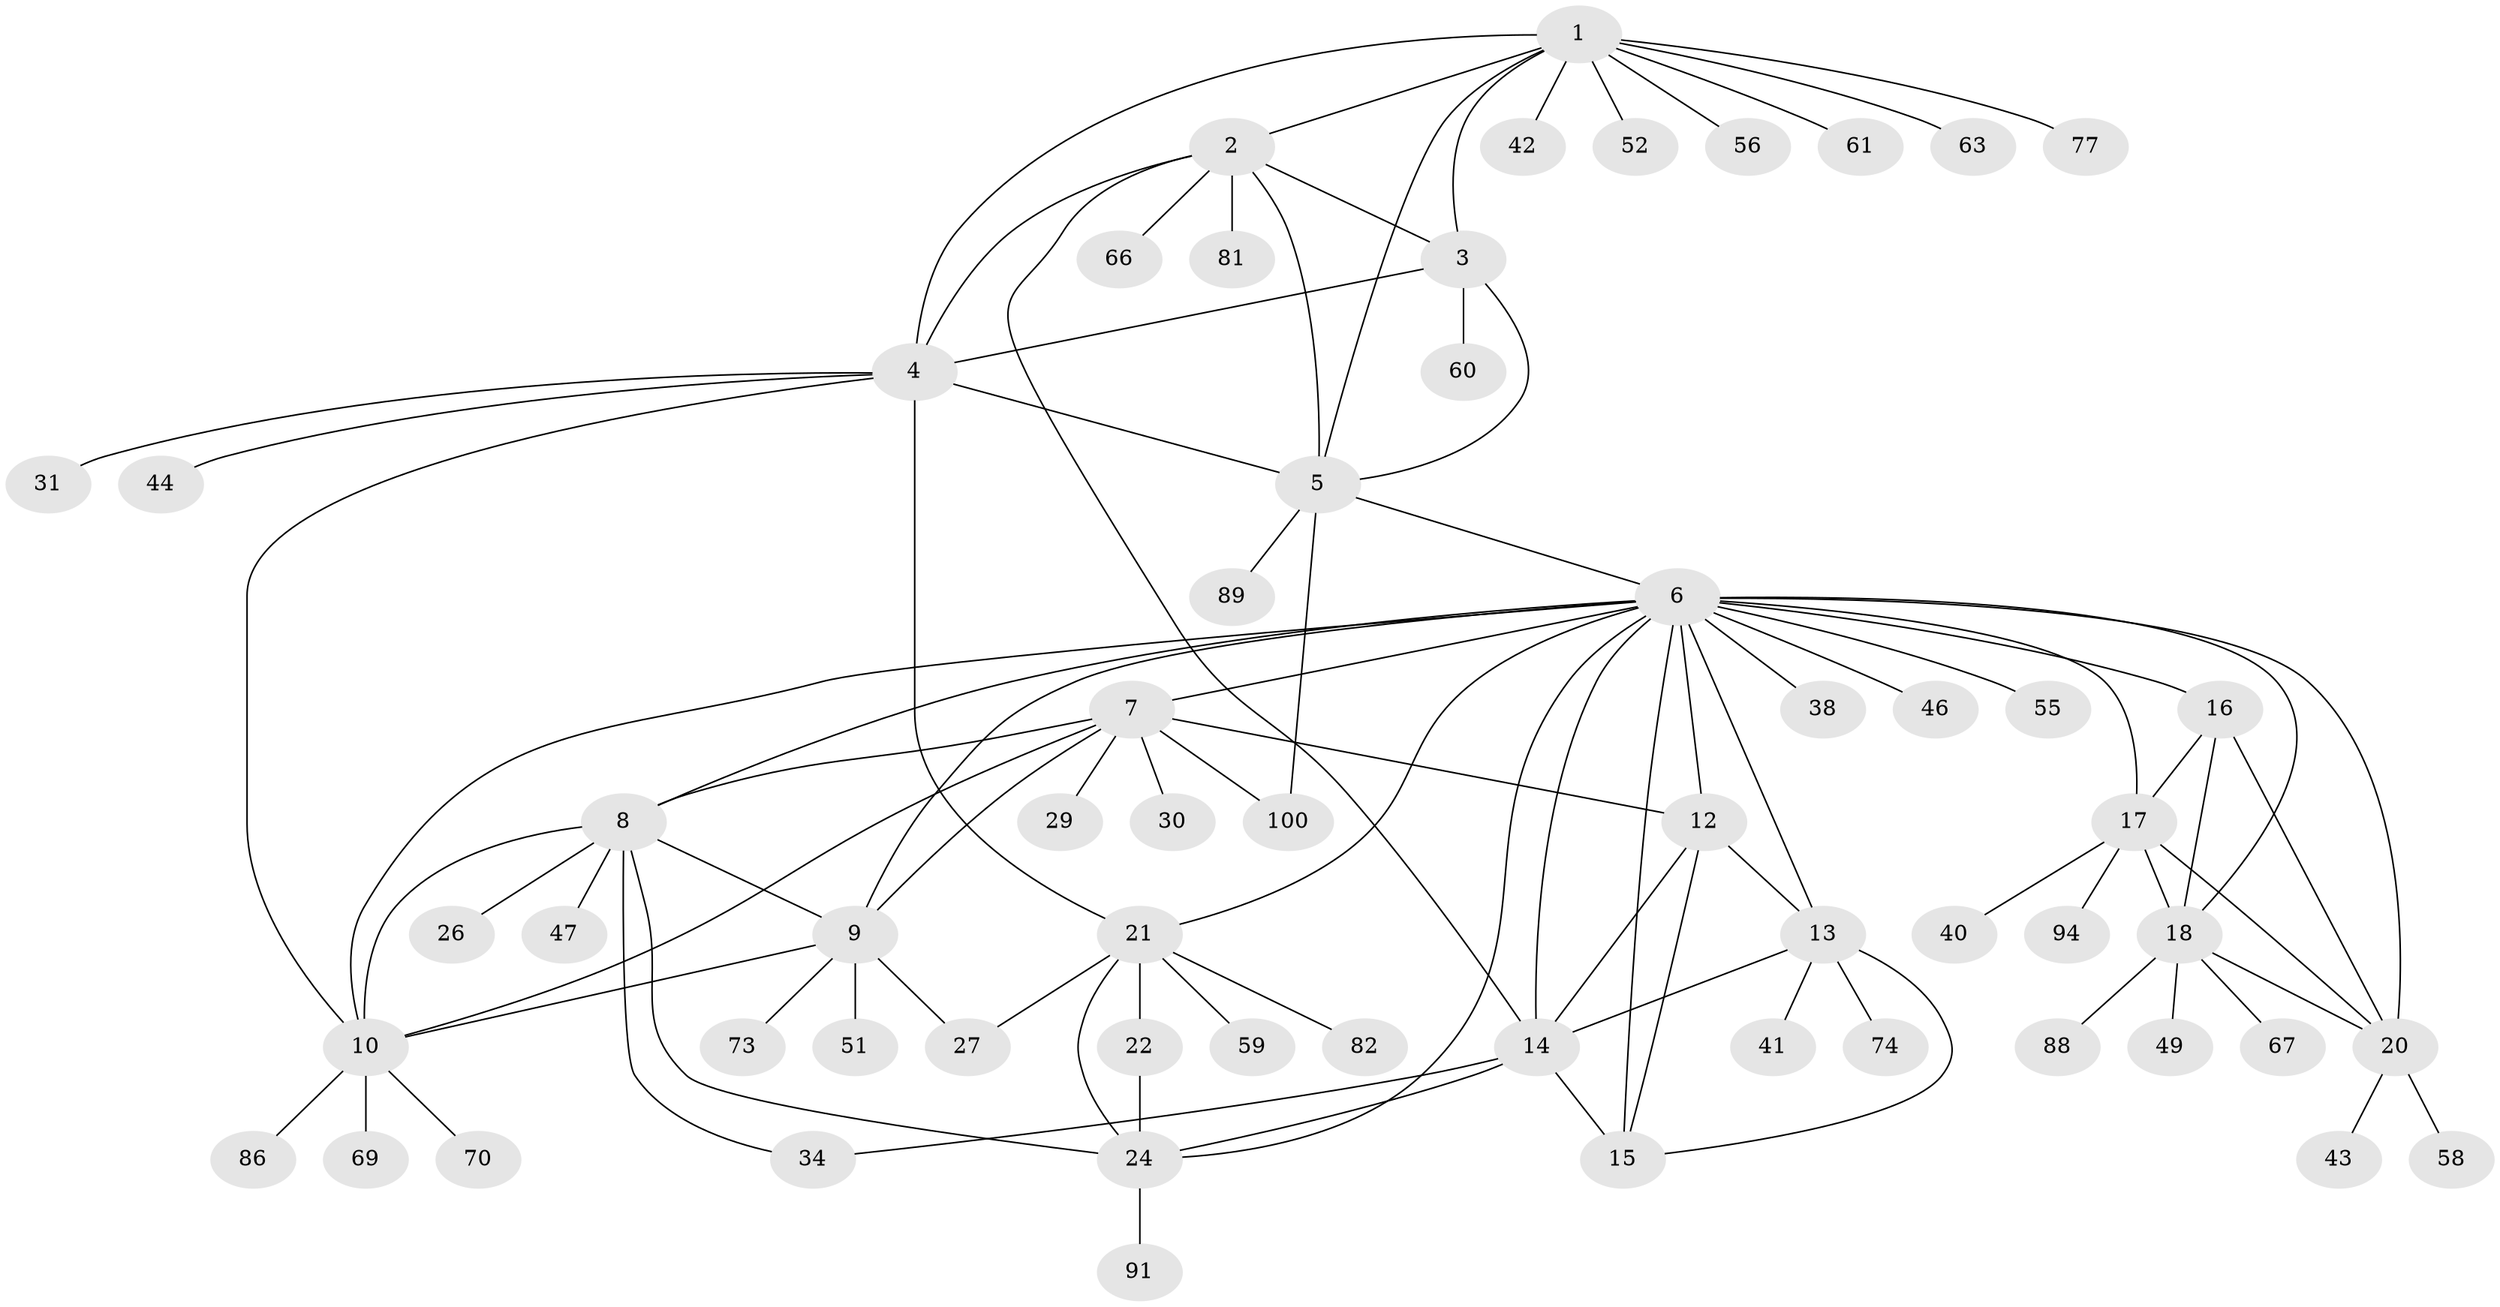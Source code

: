// original degree distribution, {10: 0.02, 8: 0.07, 5: 0.03, 7: 0.05, 6: 0.04, 4: 0.02, 15: 0.01, 11: 0.01, 9: 0.01, 1: 0.56, 2: 0.17, 3: 0.01}
// Generated by graph-tools (version 1.1) at 2025/19/03/04/25 18:19:38]
// undirected, 60 vertices, 94 edges
graph export_dot {
graph [start="1"]
  node [color=gray90,style=filled];
  1;
  2 [super="+32"];
  3;
  4;
  5;
  6 [super="+50+19+11+37"];
  7;
  8;
  9;
  10;
  12 [super="+28+99"];
  13;
  14;
  15 [super="+90"];
  16;
  17;
  18;
  20 [super="+95+98+78+65+48"];
  21 [super="+62"];
  22 [super="+25+57+23"];
  24 [super="+36+53+92"];
  26;
  27;
  29;
  30;
  31;
  34 [super="+97"];
  38;
  40 [super="+45"];
  41;
  42;
  43;
  44;
  46;
  47;
  49;
  51;
  52;
  55;
  56 [super="+71"];
  58;
  59 [super="+79+68+84"];
  60;
  61;
  63;
  66;
  67;
  69;
  70;
  73;
  74;
  77;
  81;
  82;
  86;
  88;
  89;
  91;
  94;
  100;
  1 -- 2;
  1 -- 3;
  1 -- 4;
  1 -- 5;
  1 -- 42;
  1 -- 52;
  1 -- 56;
  1 -- 61;
  1 -- 63;
  1 -- 77;
  2 -- 3;
  2 -- 4;
  2 -- 5;
  2 -- 14;
  2 -- 66;
  2 -- 81;
  3 -- 4;
  3 -- 5;
  3 -- 60;
  4 -- 5;
  4 -- 10;
  4 -- 21;
  4 -- 31;
  4 -- 44;
  5 -- 89;
  5 -- 100;
  5 -- 6;
  6 -- 7;
  6 -- 8;
  6 -- 9;
  6 -- 10;
  6 -- 38;
  6 -- 12 [weight=3];
  6 -- 46;
  6 -- 15 [weight=2];
  6 -- 16;
  6 -- 17;
  6 -- 18;
  6 -- 20;
  6 -- 55;
  6 -- 24;
  6 -- 21;
  6 -- 13;
  6 -- 14;
  7 -- 8;
  7 -- 9;
  7 -- 10;
  7 -- 29;
  7 -- 30;
  7 -- 100;
  7 -- 12;
  8 -- 9;
  8 -- 10;
  8 -- 24;
  8 -- 26;
  8 -- 34;
  8 -- 47;
  9 -- 10;
  9 -- 27;
  9 -- 51;
  9 -- 73;
  10 -- 69;
  10 -- 70;
  10 -- 86;
  12 -- 13;
  12 -- 14;
  12 -- 15;
  13 -- 14;
  13 -- 15;
  13 -- 41;
  13 -- 74;
  14 -- 15;
  14 -- 24;
  14 -- 34;
  16 -- 17;
  16 -- 18;
  16 -- 20;
  17 -- 18;
  17 -- 20;
  17 -- 40;
  17 -- 94;
  18 -- 20;
  18 -- 49;
  18 -- 67;
  18 -- 88;
  20 -- 43;
  20 -- 58;
  21 -- 22 [weight=3];
  21 -- 24;
  21 -- 59;
  21 -- 82;
  21 -- 27;
  22 -- 24 [weight=3];
  24 -- 91;
}
